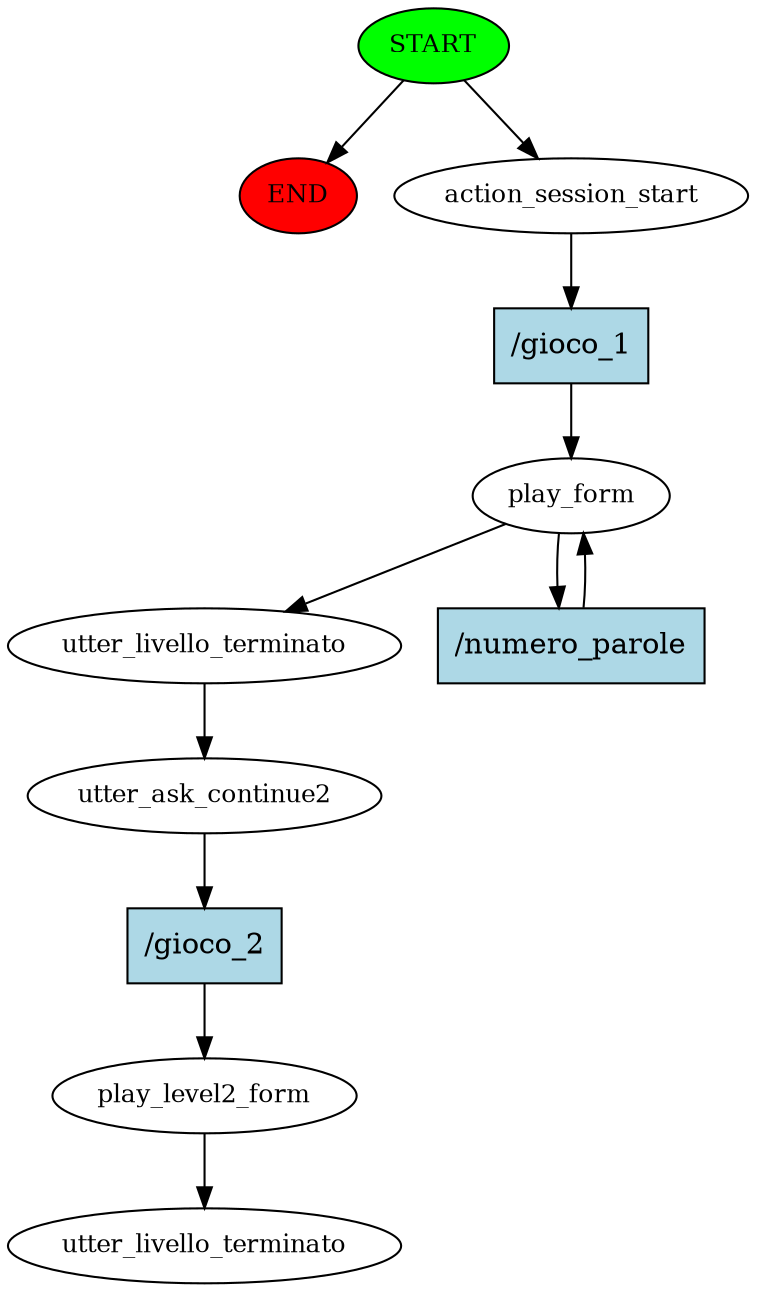 digraph  {
0 [class="start active", fillcolor=green, fontsize=12, label=START, style=filled];
"-1" [class=end, fillcolor=red, fontsize=12, label=END, style=filled];
1 [class=active, fontsize=12, label=action_session_start];
2 [class=active, fontsize=12, label=play_form];
4 [class=active, fontsize=12, label=utter_livello_terminato];
5 [class=active, fontsize=12, label=utter_ask_continue2];
6 [class=active, fontsize=12, label=play_level2_form];
7 [class="dashed active", fontsize=12, label=utter_livello_terminato];
8 [class="intent active", fillcolor=lightblue, label="/gioco_1", shape=rect, style=filled];
9 [class="intent active", fillcolor=lightblue, label="/numero_parole", shape=rect, style=filled];
10 [class="intent active", fillcolor=lightblue, label="/gioco_2", shape=rect, style=filled];
0 -> "-1"  [class="", key=NONE, label=""];
0 -> 1  [class=active, key=NONE, label=""];
1 -> 8  [class=active, key=0];
2 -> 4  [class=active, key=NONE, label=""];
2 -> 9  [class=active, key=0];
4 -> 5  [class=active, key=NONE, label=""];
5 -> 10  [class=active, key=0];
6 -> 7  [class=active, key=NONE, label=""];
8 -> 2  [class=active, key=0];
9 -> 2  [class=active, key=0];
10 -> 6  [class=active, key=0];
}
